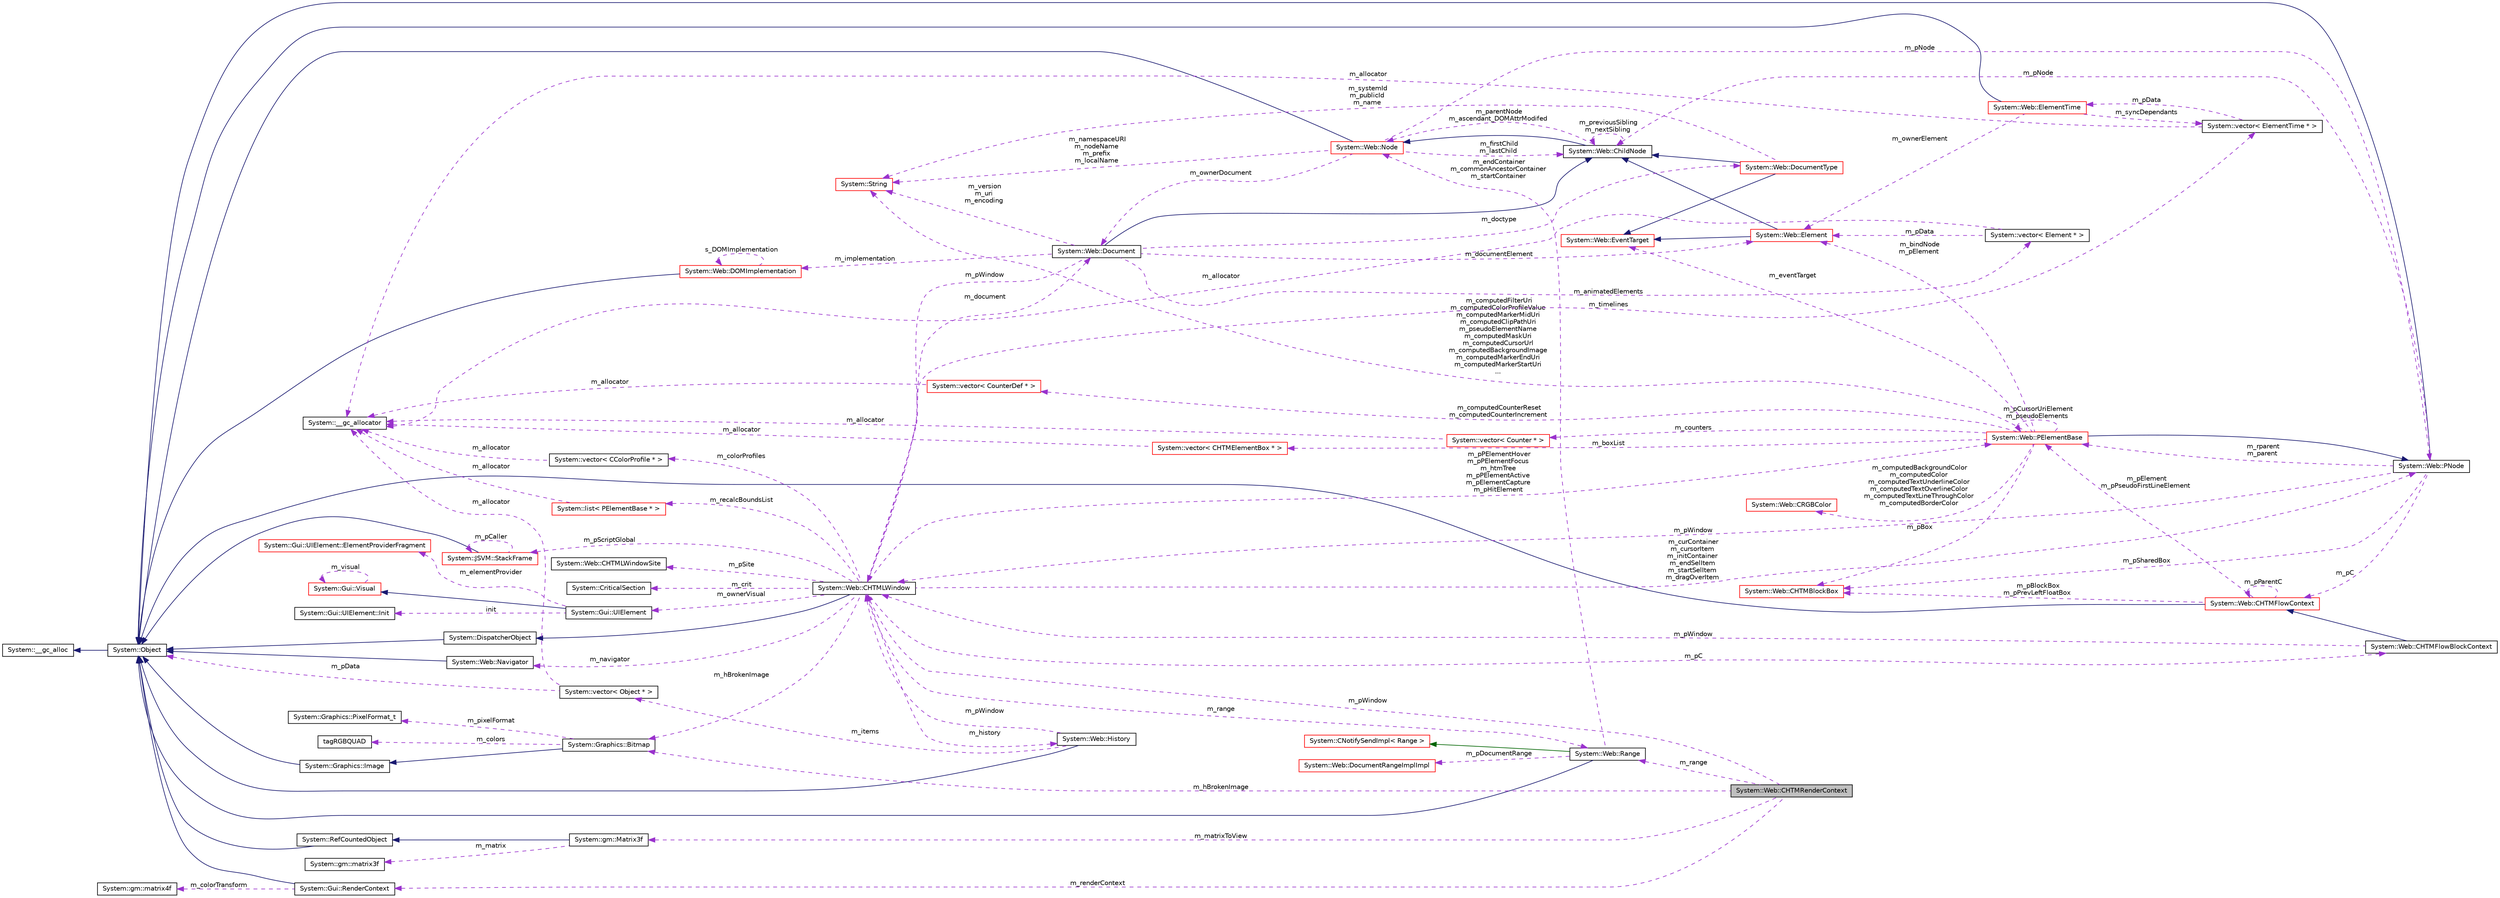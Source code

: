 digraph G
{
  edge [fontname="Helvetica",fontsize="10",labelfontname="Helvetica",labelfontsize="10"];
  node [fontname="Helvetica",fontsize="10",shape=record];
  rankdir="LR";
  Node1 [label="System::Web::CHTMRenderContext",height=0.2,width=0.4,color="black", fillcolor="grey75", style="filled" fontcolor="black"];
  Node2 -> Node1 [dir="back",color="darkorchid3",fontsize="10",style="dashed",label=" m_renderContext" ,fontname="Helvetica"];
  Node2 [label="System::Gui::RenderContext",height=0.2,width=0.4,color="black", fillcolor="white", style="filled",URL="$class_system_1_1_gui_1_1_render_context.html"];
  Node3 -> Node2 [dir="back",color="midnightblue",fontsize="10",style="solid",fontname="Helvetica"];
  Node3 [label="System::Object",height=0.2,width=0.4,color="black", fillcolor="white", style="filled",URL="$class_system_1_1_object.html"];
  Node4 -> Node3 [dir="back",color="midnightblue",fontsize="10",style="solid",fontname="Helvetica"];
  Node4 [label="System::__gc_alloc",height=0.2,width=0.4,color="black", fillcolor="white", style="filled",URL="$class_system_1_1____gc__alloc.html"];
  Node5 -> Node2 [dir="back",color="darkorchid3",fontsize="10",style="dashed",label=" m_colorTransform" ,fontname="Helvetica"];
  Node5 [label="System::gm::matrix4f",height=0.2,width=0.4,color="black", fillcolor="white", style="filled",URL="$class_system_1_1gm_1_1matrix4f.html"];
  Node6 -> Node1 [dir="back",color="darkorchid3",fontsize="10",style="dashed",label=" m_matrixToView" ,fontname="Helvetica"];
  Node6 [label="System::gm::Matrix3f",height=0.2,width=0.4,color="black", fillcolor="white", style="filled",URL="$class_system_1_1gm_1_1_matrix3f.html"];
  Node7 -> Node6 [dir="back",color="midnightblue",fontsize="10",style="solid",fontname="Helvetica"];
  Node7 [label="System::RefCountedObject",height=0.2,width=0.4,color="black", fillcolor="white", style="filled",URL="$class_system_1_1_ref_counted_object.html"];
  Node3 -> Node7 [dir="back",color="midnightblue",fontsize="10",style="solid",fontname="Helvetica"];
  Node8 -> Node6 [dir="back",color="darkorchid3",fontsize="10",style="dashed",label=" m_matrix" ,fontname="Helvetica"];
  Node8 [label="System::gm::matrix3f",height=0.2,width=0.4,color="black", fillcolor="white", style="filled",URL="$class_system_1_1gm_1_1matrix3f.html"];
  Node9 -> Node1 [dir="back",color="darkorchid3",fontsize="10",style="dashed",label=" m_pWindow" ,fontname="Helvetica"];
  Node9 [label="System::Web::CHTMLWindow",height=0.2,width=0.4,color="black", fillcolor="white", style="filled",URL="$class_system_1_1_web_1_1_c_h_t_m_l_window.html"];
  Node10 -> Node9 [dir="back",color="midnightblue",fontsize="10",style="solid",fontname="Helvetica"];
  Node10 [label="System::DispatcherObject",height=0.2,width=0.4,color="black", fillcolor="white", style="filled",URL="$class_system_1_1_dispatcher_object.html"];
  Node3 -> Node10 [dir="back",color="midnightblue",fontsize="10",style="solid",fontname="Helvetica"];
  Node11 -> Node9 [dir="back",color="darkorchid3",fontsize="10",style="dashed",label=" m_pSite" ,fontname="Helvetica"];
  Node11 [label="System::Web::CHTMLWindowSite",height=0.2,width=0.4,color="black", fillcolor="white", style="filled",URL="$class_system_1_1_web_1_1_c_h_t_m_l_window_site.html"];
  Node12 -> Node9 [dir="back",color="darkorchid3",fontsize="10",style="dashed",label=" m_document" ,fontname="Helvetica"];
  Node12 [label="System::Web::Document",height=0.2,width=0.4,color="black", fillcolor="white", style="filled",URL="$class_system_1_1_web_1_1_document.html"];
  Node13 -> Node12 [dir="back",color="midnightblue",fontsize="10",style="solid",fontname="Helvetica"];
  Node13 [label="System::Web::ChildNode",height=0.2,width=0.4,color="black", fillcolor="white", style="filled",URL="$class_system_1_1_web_1_1_child_node.html"];
  Node14 -> Node13 [dir="back",color="midnightblue",fontsize="10",style="solid",fontname="Helvetica"];
  Node14 [label="System::Web::Node",height=0.2,width=0.4,color="red", fillcolor="white", style="filled",URL="$class_system_1_1_web_1_1_node.html"];
  Node3 -> Node14 [dir="back",color="midnightblue",fontsize="10",style="solid",fontname="Helvetica"];
  Node12 -> Node14 [dir="back",color="darkorchid3",fontsize="10",style="dashed",label=" m_ownerDocument" ,fontname="Helvetica"];
  Node15 -> Node14 [dir="back",color="darkorchid3",fontsize="10",style="dashed",label=" m_namespaceURI\nm_nodeName\nm_prefix\nm_localName" ,fontname="Helvetica"];
  Node15 [label="System::String",height=0.2,width=0.4,color="red", fillcolor="white", style="filled",URL="$class_system_1_1_string.html"];
  Node16 -> Node14 [dir="back",color="darkorchid3",fontsize="10",style="dashed",label=" m_pNode" ,fontname="Helvetica"];
  Node16 [label="System::Web::PNode",height=0.2,width=0.4,color="black", fillcolor="white", style="filled",URL="$class_system_1_1_web_1_1_p_node.html"];
  Node3 -> Node16 [dir="back",color="midnightblue",fontsize="10",style="solid",fontname="Helvetica"];
  Node9 -> Node16 [dir="back",color="darkorchid3",fontsize="10",style="dashed",label=" m_pWindow" ,fontname="Helvetica"];
  Node17 -> Node16 [dir="back",color="darkorchid3",fontsize="10",style="dashed",label=" m_rparent\nm_parent" ,fontname="Helvetica"];
  Node17 [label="System::Web::PElementBase",height=0.2,width=0.4,color="red", fillcolor="white", style="filled",URL="$class_system_1_1_web_1_1_p_element_base.html"];
  Node16 -> Node17 [dir="back",color="midnightblue",fontsize="10",style="solid",fontname="Helvetica"];
  Node18 -> Node17 [dir="back",color="darkorchid3",fontsize="10",style="dashed",label=" m_eventTarget" ,fontname="Helvetica"];
  Node18 [label="System::Web::EventTarget",height=0.2,width=0.4,color="red", fillcolor="white", style="filled",URL="$class_system_1_1_web_1_1_event_target.html"];
  Node19 -> Node17 [dir="back",color="darkorchid3",fontsize="10",style="dashed",label=" m_computedBackgroundColor\nm_computedColor\nm_computedTextUnderlineColor\nm_computedTextOverlineColor\nm_computedTextLineThroughColor\nm_computedBorderColor" ,fontname="Helvetica"];
  Node19 [label="System::Web::CRGBColor",height=0.2,width=0.4,color="red", fillcolor="white", style="filled",URL="$class_system_1_1_web_1_1_c_r_g_b_color.html"];
  Node20 -> Node17 [dir="back",color="darkorchid3",fontsize="10",style="dashed",label=" m_computedCounterReset\nm_computedCounterIncrement" ,fontname="Helvetica"];
  Node20 [label="System::vector\< CounterDef * \>",height=0.2,width=0.4,color="red", fillcolor="white", style="filled",URL="$class_system_1_1vector.html"];
  Node21 -> Node20 [dir="back",color="darkorchid3",fontsize="10",style="dashed",label=" m_allocator" ,fontname="Helvetica"];
  Node21 [label="System::__gc_allocator",height=0.2,width=0.4,color="black", fillcolor="white", style="filled",URL="$class_system_1_1____gc__allocator.html"];
  Node22 -> Node17 [dir="back",color="darkorchid3",fontsize="10",style="dashed",label=" m_boxList" ,fontname="Helvetica"];
  Node22 [label="System::vector\< CHTMElementBox * \>",height=0.2,width=0.4,color="red", fillcolor="white", style="filled",URL="$class_system_1_1vector.html"];
  Node21 -> Node22 [dir="back",color="darkorchid3",fontsize="10",style="dashed",label=" m_allocator" ,fontname="Helvetica"];
  Node23 -> Node17 [dir="back",color="darkorchid3",fontsize="10",style="dashed",label=" m_counters" ,fontname="Helvetica"];
  Node23 [label="System::vector\< Counter * \>",height=0.2,width=0.4,color="red", fillcolor="white", style="filled",URL="$class_system_1_1vector.html"];
  Node21 -> Node23 [dir="back",color="darkorchid3",fontsize="10",style="dashed",label=" m_allocator" ,fontname="Helvetica"];
  Node15 -> Node17 [dir="back",color="darkorchid3",fontsize="10",style="dashed",label=" m_computedFilterUri\nm_computedColorProfileValue\nm_computedMarkerMidUri\nm_computedClipPathUri\nm_pseudoElementName\nm_computedMaskUri\nm_computedCursorUrl\nm_computedBackgroundImage\nm_computedMarkerEndUri\nm_computedMarkerStartUri\n..." ,fontname="Helvetica"];
  Node24 -> Node17 [dir="back",color="darkorchid3",fontsize="10",style="dashed",label=" m_bindNode\nm_pElement" ,fontname="Helvetica"];
  Node24 [label="System::Web::Element",height=0.2,width=0.4,color="red", fillcolor="white", style="filled",URL="$class_system_1_1_web_1_1_element.html"];
  Node13 -> Node24 [dir="back",color="midnightblue",fontsize="10",style="solid",fontname="Helvetica"];
  Node18 -> Node24 [dir="back",color="midnightblue",fontsize="10",style="solid",fontname="Helvetica"];
  Node17 -> Node17 [dir="back",color="darkorchid3",fontsize="10",style="dashed",label=" m_pCursorUriElement\nm_pseudoElements" ,fontname="Helvetica"];
  Node25 -> Node17 [dir="back",color="darkorchid3",fontsize="10",style="dashed",label=" m_pBox" ,fontname="Helvetica"];
  Node25 [label="System::Web::CHTMBlockBox",height=0.2,width=0.4,color="red", fillcolor="white", style="filled",URL="$class_system_1_1_web_1_1_c_h_t_m_block_box.html"];
  Node13 -> Node16 [dir="back",color="darkorchid3",fontsize="10",style="dashed",label=" m_pNode" ,fontname="Helvetica"];
  Node26 -> Node16 [dir="back",color="darkorchid3",fontsize="10",style="dashed",label=" m_pC" ,fontname="Helvetica"];
  Node26 [label="System::Web::CHTMFlowContext",height=0.2,width=0.4,color="red", fillcolor="white", style="filled",URL="$class_system_1_1_web_1_1_c_h_t_m_flow_context.html"];
  Node3 -> Node26 [dir="back",color="midnightblue",fontsize="10",style="solid",fontname="Helvetica"];
  Node17 -> Node26 [dir="back",color="darkorchid3",fontsize="10",style="dashed",label=" m_pElement\nm_pPseudoFirstLineElement" ,fontname="Helvetica"];
  Node26 -> Node26 [dir="back",color="darkorchid3",fontsize="10",style="dashed",label=" m_pParentC" ,fontname="Helvetica"];
  Node25 -> Node26 [dir="back",color="darkorchid3",fontsize="10",style="dashed",label=" m_pBlockBox\nm_pPrevLeftFloatBox" ,fontname="Helvetica"];
  Node25 -> Node16 [dir="back",color="darkorchid3",fontsize="10",style="dashed",label=" m_pSharedBox" ,fontname="Helvetica"];
  Node13 -> Node14 [dir="back",color="darkorchid3",fontsize="10",style="dashed",label=" m_firstChild\nm_lastChild" ,fontname="Helvetica"];
  Node14 -> Node13 [dir="back",color="darkorchid3",fontsize="10",style="dashed",label=" m_parentNode\nm_ascendant_DOMAttrModifed" ,fontname="Helvetica"];
  Node13 -> Node13 [dir="back",color="darkorchid3",fontsize="10",style="dashed",label=" m_previousSibling\nm_nextSibling" ,fontname="Helvetica"];
  Node27 -> Node12 [dir="back",color="darkorchid3",fontsize="10",style="dashed",label=" m_implementation" ,fontname="Helvetica"];
  Node27 [label="System::Web::DOMImplementation",height=0.2,width=0.4,color="red", fillcolor="white", style="filled",URL="$class_system_1_1_web_1_1_d_o_m_implementation.html"];
  Node3 -> Node27 [dir="back",color="midnightblue",fontsize="10",style="solid",fontname="Helvetica"];
  Node27 -> Node27 [dir="back",color="darkorchid3",fontsize="10",style="dashed",label=" s_DOMImplementation" ,fontname="Helvetica"];
  Node28 -> Node12 [dir="back",color="darkorchid3",fontsize="10",style="dashed",label=" m_doctype" ,fontname="Helvetica"];
  Node28 [label="System::Web::DocumentType",height=0.2,width=0.4,color="red", fillcolor="white", style="filled",URL="$class_system_1_1_web_1_1_document_type.html"];
  Node13 -> Node28 [dir="back",color="midnightblue",fontsize="10",style="solid",fontname="Helvetica"];
  Node18 -> Node28 [dir="back",color="midnightblue",fontsize="10",style="solid",fontname="Helvetica"];
  Node15 -> Node28 [dir="back",color="darkorchid3",fontsize="10",style="dashed",label=" m_systemId\nm_publicId\nm_name" ,fontname="Helvetica"];
  Node29 -> Node12 [dir="back",color="darkorchid3",fontsize="10",style="dashed",label=" m_animatedElements" ,fontname="Helvetica"];
  Node29 [label="System::vector\< Element * \>",height=0.2,width=0.4,color="black", fillcolor="white", style="filled",URL="$class_system_1_1vector.html"];
  Node21 -> Node29 [dir="back",color="darkorchid3",fontsize="10",style="dashed",label=" m_allocator" ,fontname="Helvetica"];
  Node24 -> Node29 [dir="back",color="darkorchid3",fontsize="10",style="dashed",label=" m_pData" ,fontname="Helvetica"];
  Node9 -> Node12 [dir="back",color="darkorchid3",fontsize="10",style="dashed",label=" m_pWindow" ,fontname="Helvetica"];
  Node15 -> Node12 [dir="back",color="darkorchid3",fontsize="10",style="dashed",label=" m_version\nm_uri\nm_encoding" ,fontname="Helvetica"];
  Node24 -> Node12 [dir="back",color="darkorchid3",fontsize="10",style="dashed",label=" m_documentElement" ,fontname="Helvetica"];
  Node30 -> Node9 [dir="back",color="darkorchid3",fontsize="10",style="dashed",label=" m_crit" ,fontname="Helvetica"];
  Node30 [label="System::CriticalSection",height=0.2,width=0.4,color="black", fillcolor="white", style="filled",URL="$class_system_1_1_critical_section.html"];
  Node31 -> Node9 [dir="back",color="darkorchid3",fontsize="10",style="dashed",label=" m_navigator" ,fontname="Helvetica"];
  Node31 [label="System::Web::Navigator",height=0.2,width=0.4,color="black", fillcolor="white", style="filled",URL="$class_system_1_1_web_1_1_navigator.html"];
  Node3 -> Node31 [dir="back",color="midnightblue",fontsize="10",style="solid",fontname="Helvetica"];
  Node32 -> Node9 [dir="back",color="darkorchid3",fontsize="10",style="dashed",label=" m_history" ,fontname="Helvetica"];
  Node32 [label="System::Web::History",height=0.2,width=0.4,color="black", fillcolor="white", style="filled",URL="$class_system_1_1_web_1_1_history.html"];
  Node3 -> Node32 [dir="back",color="midnightblue",fontsize="10",style="solid",fontname="Helvetica"];
  Node9 -> Node32 [dir="back",color="darkorchid3",fontsize="10",style="dashed",label=" m_pWindow" ,fontname="Helvetica"];
  Node33 -> Node32 [dir="back",color="darkorchid3",fontsize="10",style="dashed",label=" m_items" ,fontname="Helvetica"];
  Node33 [label="System::vector\< Object * \>",height=0.2,width=0.4,color="black", fillcolor="white", style="filled",URL="$class_system_1_1vector.html"];
  Node21 -> Node33 [dir="back",color="darkorchid3",fontsize="10",style="dashed",label=" m_allocator" ,fontname="Helvetica"];
  Node3 -> Node33 [dir="back",color="darkorchid3",fontsize="10",style="dashed",label=" m_pData" ,fontname="Helvetica"];
  Node34 -> Node9 [dir="back",color="darkorchid3",fontsize="10",style="dashed",label=" m_ownerVisual" ,fontname="Helvetica"];
  Node34 [label="System::Gui::UIElement",height=0.2,width=0.4,color="black", fillcolor="white", style="filled",URL="$class_system_1_1_gui_1_1_u_i_element.html"];
  Node35 -> Node34 [dir="back",color="midnightblue",fontsize="10",style="solid",fontname="Helvetica"];
  Node35 [label="System::Gui::Visual",height=0.2,width=0.4,color="red", fillcolor="white", style="filled",URL="$class_system_1_1_gui_1_1_visual.html"];
  Node35 -> Node35 [dir="back",color="darkorchid3",fontsize="10",style="dashed",label=" m_visual" ,fontname="Helvetica"];
  Node36 -> Node34 [dir="back",color="darkorchid3",fontsize="10",style="dashed",label=" init" ,fontname="Helvetica"];
  Node36 [label="System::Gui::UIElement::Init",height=0.2,width=0.4,color="black", fillcolor="white", style="filled",URL="$class_system_1_1_gui_1_1_u_i_element_1_1_init.html"];
  Node37 -> Node34 [dir="back",color="darkorchid3",fontsize="10",style="dashed",label=" m_elementProvider" ,fontname="Helvetica"];
  Node37 [label="System::Gui::UIElement::ElementProviderFragment",height=0.2,width=0.4,color="red", fillcolor="white", style="filled",URL="$class_system_1_1_gui_1_1_u_i_element_1_1_element_provider_fragment.html"];
  Node38 -> Node9 [dir="back",color="darkorchid3",fontsize="10",style="dashed",label=" m_timelines" ,fontname="Helvetica"];
  Node38 [label="System::vector\< ElementTime * \>",height=0.2,width=0.4,color="black", fillcolor="white", style="filled",URL="$class_system_1_1vector.html"];
  Node21 -> Node38 [dir="back",color="darkorchid3",fontsize="10",style="dashed",label=" m_allocator" ,fontname="Helvetica"];
  Node39 -> Node38 [dir="back",color="darkorchid3",fontsize="10",style="dashed",label=" m_pData" ,fontname="Helvetica"];
  Node39 [label="System::Web::ElementTime",height=0.2,width=0.4,color="red", fillcolor="white", style="filled",URL="$class_system_1_1_web_1_1_element_time.html"];
  Node3 -> Node39 [dir="back",color="midnightblue",fontsize="10",style="solid",fontname="Helvetica"];
  Node38 -> Node39 [dir="back",color="darkorchid3",fontsize="10",style="dashed",label=" m_syncDependants" ,fontname="Helvetica"];
  Node24 -> Node39 [dir="back",color="darkorchid3",fontsize="10",style="dashed",label=" m_ownerElement" ,fontname="Helvetica"];
  Node40 -> Node9 [dir="back",color="darkorchid3",fontsize="10",style="dashed",label=" m_pC" ,fontname="Helvetica"];
  Node40 [label="System::Web::CHTMFlowBlockContext",height=0.2,width=0.4,color="black", fillcolor="white", style="filled",URL="$class_system_1_1_web_1_1_c_h_t_m_flow_block_context.html"];
  Node26 -> Node40 [dir="back",color="midnightblue",fontsize="10",style="solid",fontname="Helvetica"];
  Node9 -> Node40 [dir="back",color="darkorchid3",fontsize="10",style="dashed",label=" m_pWindow" ,fontname="Helvetica"];
  Node41 -> Node9 [dir="back",color="darkorchid3",fontsize="10",style="dashed",label=" m_range" ,fontname="Helvetica"];
  Node41 [label="System::Web::Range",height=0.2,width=0.4,color="black", fillcolor="white", style="filled",URL="$class_system_1_1_web_1_1_range.html"];
  Node3 -> Node41 [dir="back",color="midnightblue",fontsize="10",style="solid",fontname="Helvetica"];
  Node42 -> Node41 [dir="back",color="darkgreen",fontsize="10",style="solid",fontname="Helvetica"];
  Node42 [label="System::CNotifySendImpl\< Range \>",height=0.2,width=0.4,color="red", fillcolor="white", style="filled",URL="$class_system_1_1_c_notify_send_impl.html"];
  Node43 -> Node41 [dir="back",color="darkorchid3",fontsize="10",style="dashed",label=" m_pDocumentRange" ,fontname="Helvetica"];
  Node43 [label="System::Web::DocumentRangeImplImpl",height=0.2,width=0.4,color="red", fillcolor="white", style="filled",URL="$class_system_1_1_web_1_1_document_range_impl_impl.html"];
  Node14 -> Node41 [dir="back",color="darkorchid3",fontsize="10",style="dashed",label=" m_endContainer\nm_commonAncestorContainer\nm_startContainer" ,fontname="Helvetica"];
  Node16 -> Node9 [dir="back",color="darkorchid3",fontsize="10",style="dashed",label=" m_curContainer\nm_cursorItem\nm_initContainer\nm_endSelItem\nm_startSelItem\nm_dragOverItem" ,fontname="Helvetica"];
  Node44 -> Node9 [dir="back",color="darkorchid3",fontsize="10",style="dashed",label=" m_hBrokenImage" ,fontname="Helvetica"];
  Node44 [label="System::Graphics::Bitmap",height=0.2,width=0.4,color="black", fillcolor="white", style="filled",URL="$class_system_1_1_graphics_1_1_bitmap.html"];
  Node45 -> Node44 [dir="back",color="midnightblue",fontsize="10",style="solid",fontname="Helvetica"];
  Node45 [label="System::Graphics::Image",height=0.2,width=0.4,color="black", fillcolor="white", style="filled",URL="$class_system_1_1_graphics_1_1_image.html"];
  Node3 -> Node45 [dir="back",color="midnightblue",fontsize="10",style="solid",fontname="Helvetica"];
  Node46 -> Node44 [dir="back",color="darkorchid3",fontsize="10",style="dashed",label=" m_pixelFormat" ,fontname="Helvetica"];
  Node46 [label="System::Graphics::PixelFormat_t",height=0.2,width=0.4,color="black", fillcolor="white", style="filled",URL="$class_system_1_1_graphics_1_1_pixel_format__t.html"];
  Node47 -> Node44 [dir="back",color="darkorchid3",fontsize="10",style="dashed",label=" m_colors" ,fontname="Helvetica"];
  Node47 [label="tagRGBQUAD",height=0.2,width=0.4,color="black", fillcolor="white", style="filled",URL="$structtag_r_g_b_q_u_a_d.html"];
  Node48 -> Node9 [dir="back",color="darkorchid3",fontsize="10",style="dashed",label=" m_colorProfiles" ,fontname="Helvetica"];
  Node48 [label="System::vector\< CColorProfile * \>",height=0.2,width=0.4,color="black", fillcolor="white", style="filled",URL="$class_system_1_1vector.html"];
  Node21 -> Node48 [dir="back",color="darkorchid3",fontsize="10",style="dashed",label=" m_allocator" ,fontname="Helvetica"];
  Node17 -> Node9 [dir="back",color="darkorchid3",fontsize="10",style="dashed",label=" m_pPElementHover\nm_pPElementFocus\nm_htmTree\nm_pPElementActive\nm_pElementCapture\nm_pHitElement" ,fontname="Helvetica"];
  Node49 -> Node9 [dir="back",color="darkorchid3",fontsize="10",style="dashed",label=" m_pScriptGlobal" ,fontname="Helvetica"];
  Node49 [label="System::JSVM::StackFrame",height=0.2,width=0.4,color="red", fillcolor="white", style="filled",URL="$class_system_1_1_j_s_v_m_1_1_stack_frame.html"];
  Node3 -> Node49 [dir="back",color="midnightblue",fontsize="10",style="solid",fontname="Helvetica"];
  Node49 -> Node49 [dir="back",color="darkorchid3",fontsize="10",style="dashed",label=" m_pCaller" ,fontname="Helvetica"];
  Node50 -> Node9 [dir="back",color="darkorchid3",fontsize="10",style="dashed",label=" m_recalcBoundsList" ,fontname="Helvetica"];
  Node50 [label="System::list\< PElementBase * \>",height=0.2,width=0.4,color="red", fillcolor="white", style="filled",URL="$class_system_1_1list.html"];
  Node21 -> Node50 [dir="back",color="darkorchid3",fontsize="10",style="dashed",label=" m_allocator" ,fontname="Helvetica"];
  Node41 -> Node1 [dir="back",color="darkorchid3",fontsize="10",style="dashed",label=" m_range" ,fontname="Helvetica"];
  Node44 -> Node1 [dir="back",color="darkorchid3",fontsize="10",style="dashed",label=" m_hBrokenImage" ,fontname="Helvetica"];
}
